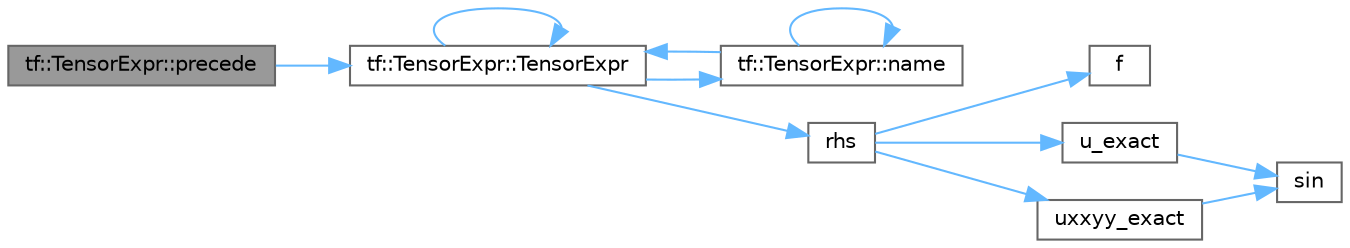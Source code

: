digraph "tf::TensorExpr::precede"
{
 // LATEX_PDF_SIZE
  bgcolor="transparent";
  edge [fontname=Helvetica,fontsize=10,labelfontname=Helvetica,labelfontsize=10];
  node [fontname=Helvetica,fontsize=10,shape=box,height=0.2,width=0.4];
  rankdir="LR";
  Node1 [id="Node000001",label="tf::TensorExpr::precede",height=0.2,width=0.4,color="gray40", fillcolor="grey60", style="filled", fontcolor="black",tooltip="adds precedence links from this to other tensor expressions"];
  Node1 -> Node2 [id="edge1_Node000001_Node000002",color="steelblue1",style="solid",tooltip=" "];
  Node2 [id="Node000002",label="tf::TensorExpr::TensorExpr",height=0.2,width=0.4,color="grey40", fillcolor="white", style="filled",URL="$classtf_1_1_tensor_expr.html#a5979a92add718892bc7b9c19acfbd5f5",tooltip="constructs an empty tensor expression"];
  Node2 -> Node3 [id="edge2_Node000002_Node000003",color="steelblue1",style="solid",tooltip=" "];
  Node3 [id="Node000003",label="tf::TensorExpr::name",height=0.2,width=0.4,color="grey40", fillcolor="white", style="filled",URL="$classtf_1_1_tensor_expr.html#a02b576acd7dd144f1922a00843c8f33c",tooltip="assigns a name to the tensor expression"];
  Node3 -> Node3 [id="edge3_Node000003_Node000003",color="steelblue1",style="solid",tooltip=" "];
  Node3 -> Node2 [id="edge4_Node000003_Node000002",color="steelblue1",style="solid",tooltip=" "];
  Node2 -> Node4 [id="edge5_Node000002_Node000004",color="steelblue1",style="solid",tooltip=" "];
  Node4 [id="Node000004",label="rhs",height=0.2,width=0.4,color="grey40", fillcolor="white", style="filled",URL="$poisson_8cpp.html#a38c677f5cc4e47bc7505aef707c1bb83",tooltip=" "];
  Node4 -> Node5 [id="edge6_Node000004_Node000005",color="steelblue1",style="solid",tooltip=" "];
  Node5 [id="Node000005",label="f",height=0.2,width=0.4,color="grey40", fillcolor="white", style="filled",URL="$cxx11__tensor__map_8cpp.html#a7f507fea02198f6cb81c86640c7b1a4e",tooltip=" "];
  Node4 -> Node6 [id="edge7_Node000004_Node000006",color="steelblue1",style="solid",tooltip=" "];
  Node6 [id="Node000006",label="u_exact",height=0.2,width=0.4,color="grey40", fillcolor="white", style="filled",URL="$poisson_8cpp.html#a06fc16c4676f839f8de736a6791b6862",tooltip=" "];
  Node6 -> Node7 [id="edge8_Node000006_Node000007",color="steelblue1",style="solid",tooltip=" "];
  Node7 [id="Node000007",label="sin",height=0.2,width=0.4,color="grey40", fillcolor="white", style="filled",URL="$_array_cwise_unary_ops_8h.html#a9cfb0ea58bd813510a9e2db18a5e49f0",tooltip=" "];
  Node4 -> Node8 [id="edge9_Node000004_Node000008",color="steelblue1",style="solid",tooltip=" "];
  Node8 [id="Node000008",label="uxxyy_exact",height=0.2,width=0.4,color="grey40", fillcolor="white", style="filled",URL="$poisson_8cpp.html#a557a61cf12d143424a35123b14048a22",tooltip=" "];
  Node8 -> Node7 [id="edge10_Node000008_Node000007",color="steelblue1",style="solid",tooltip=" "];
  Node2 -> Node2 [id="edge11_Node000002_Node000002",color="steelblue1",style="solid",tooltip=" "];
}
